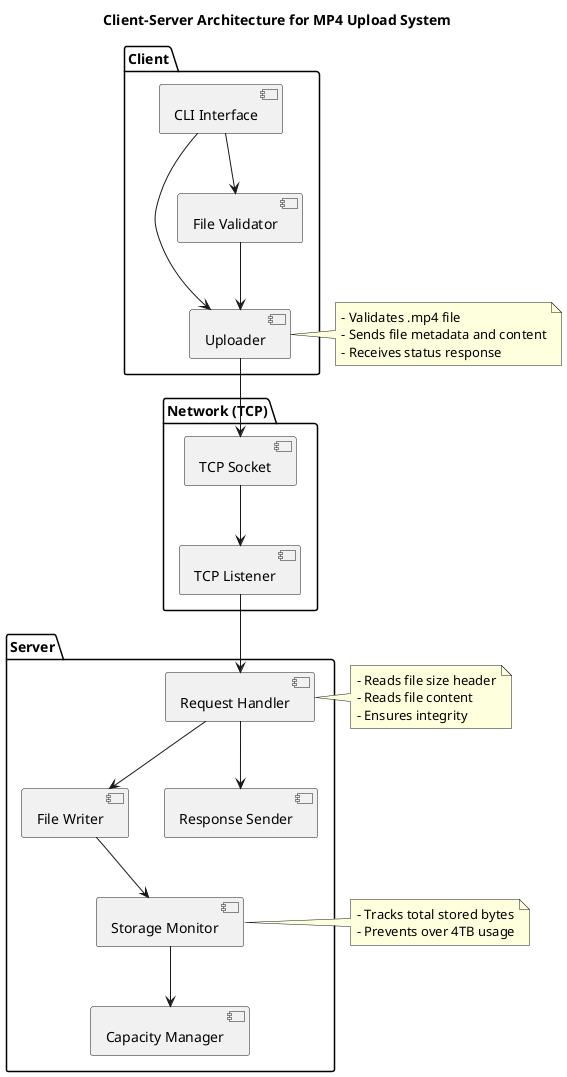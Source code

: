 @startuml
title Client-Server Architecture for MP4 Upload System

package "Client" {
    [CLI Interface] --> [File Validator]
    [CLI Interface] --> [Uploader]
    [File Validator] --> [Uploader]
}

package "Network (TCP)" {
    [Uploader] --> [TCP Socket]
    [TCP Socket] --> [TCP Listener]
}

package "Server" {
    [TCP Listener] --> [Request Handler]
    [Request Handler] --> [File Writer]
    [File Writer] --> [Storage Monitor]
    [Storage Monitor] --> [Capacity Manager]
    [Request Handler] --> [Response Sender]
}

note right of [Uploader]
- Validates .mp4 file
- Sends file metadata and content
- Receives status response
end note

note right of [Request Handler]
- Reads file size header
- Reads file content
- Ensures integrity
end note

note right of [Storage Monitor]
- Tracks total stored bytes
- Prevents over 4TB usage
end note

@enduml
